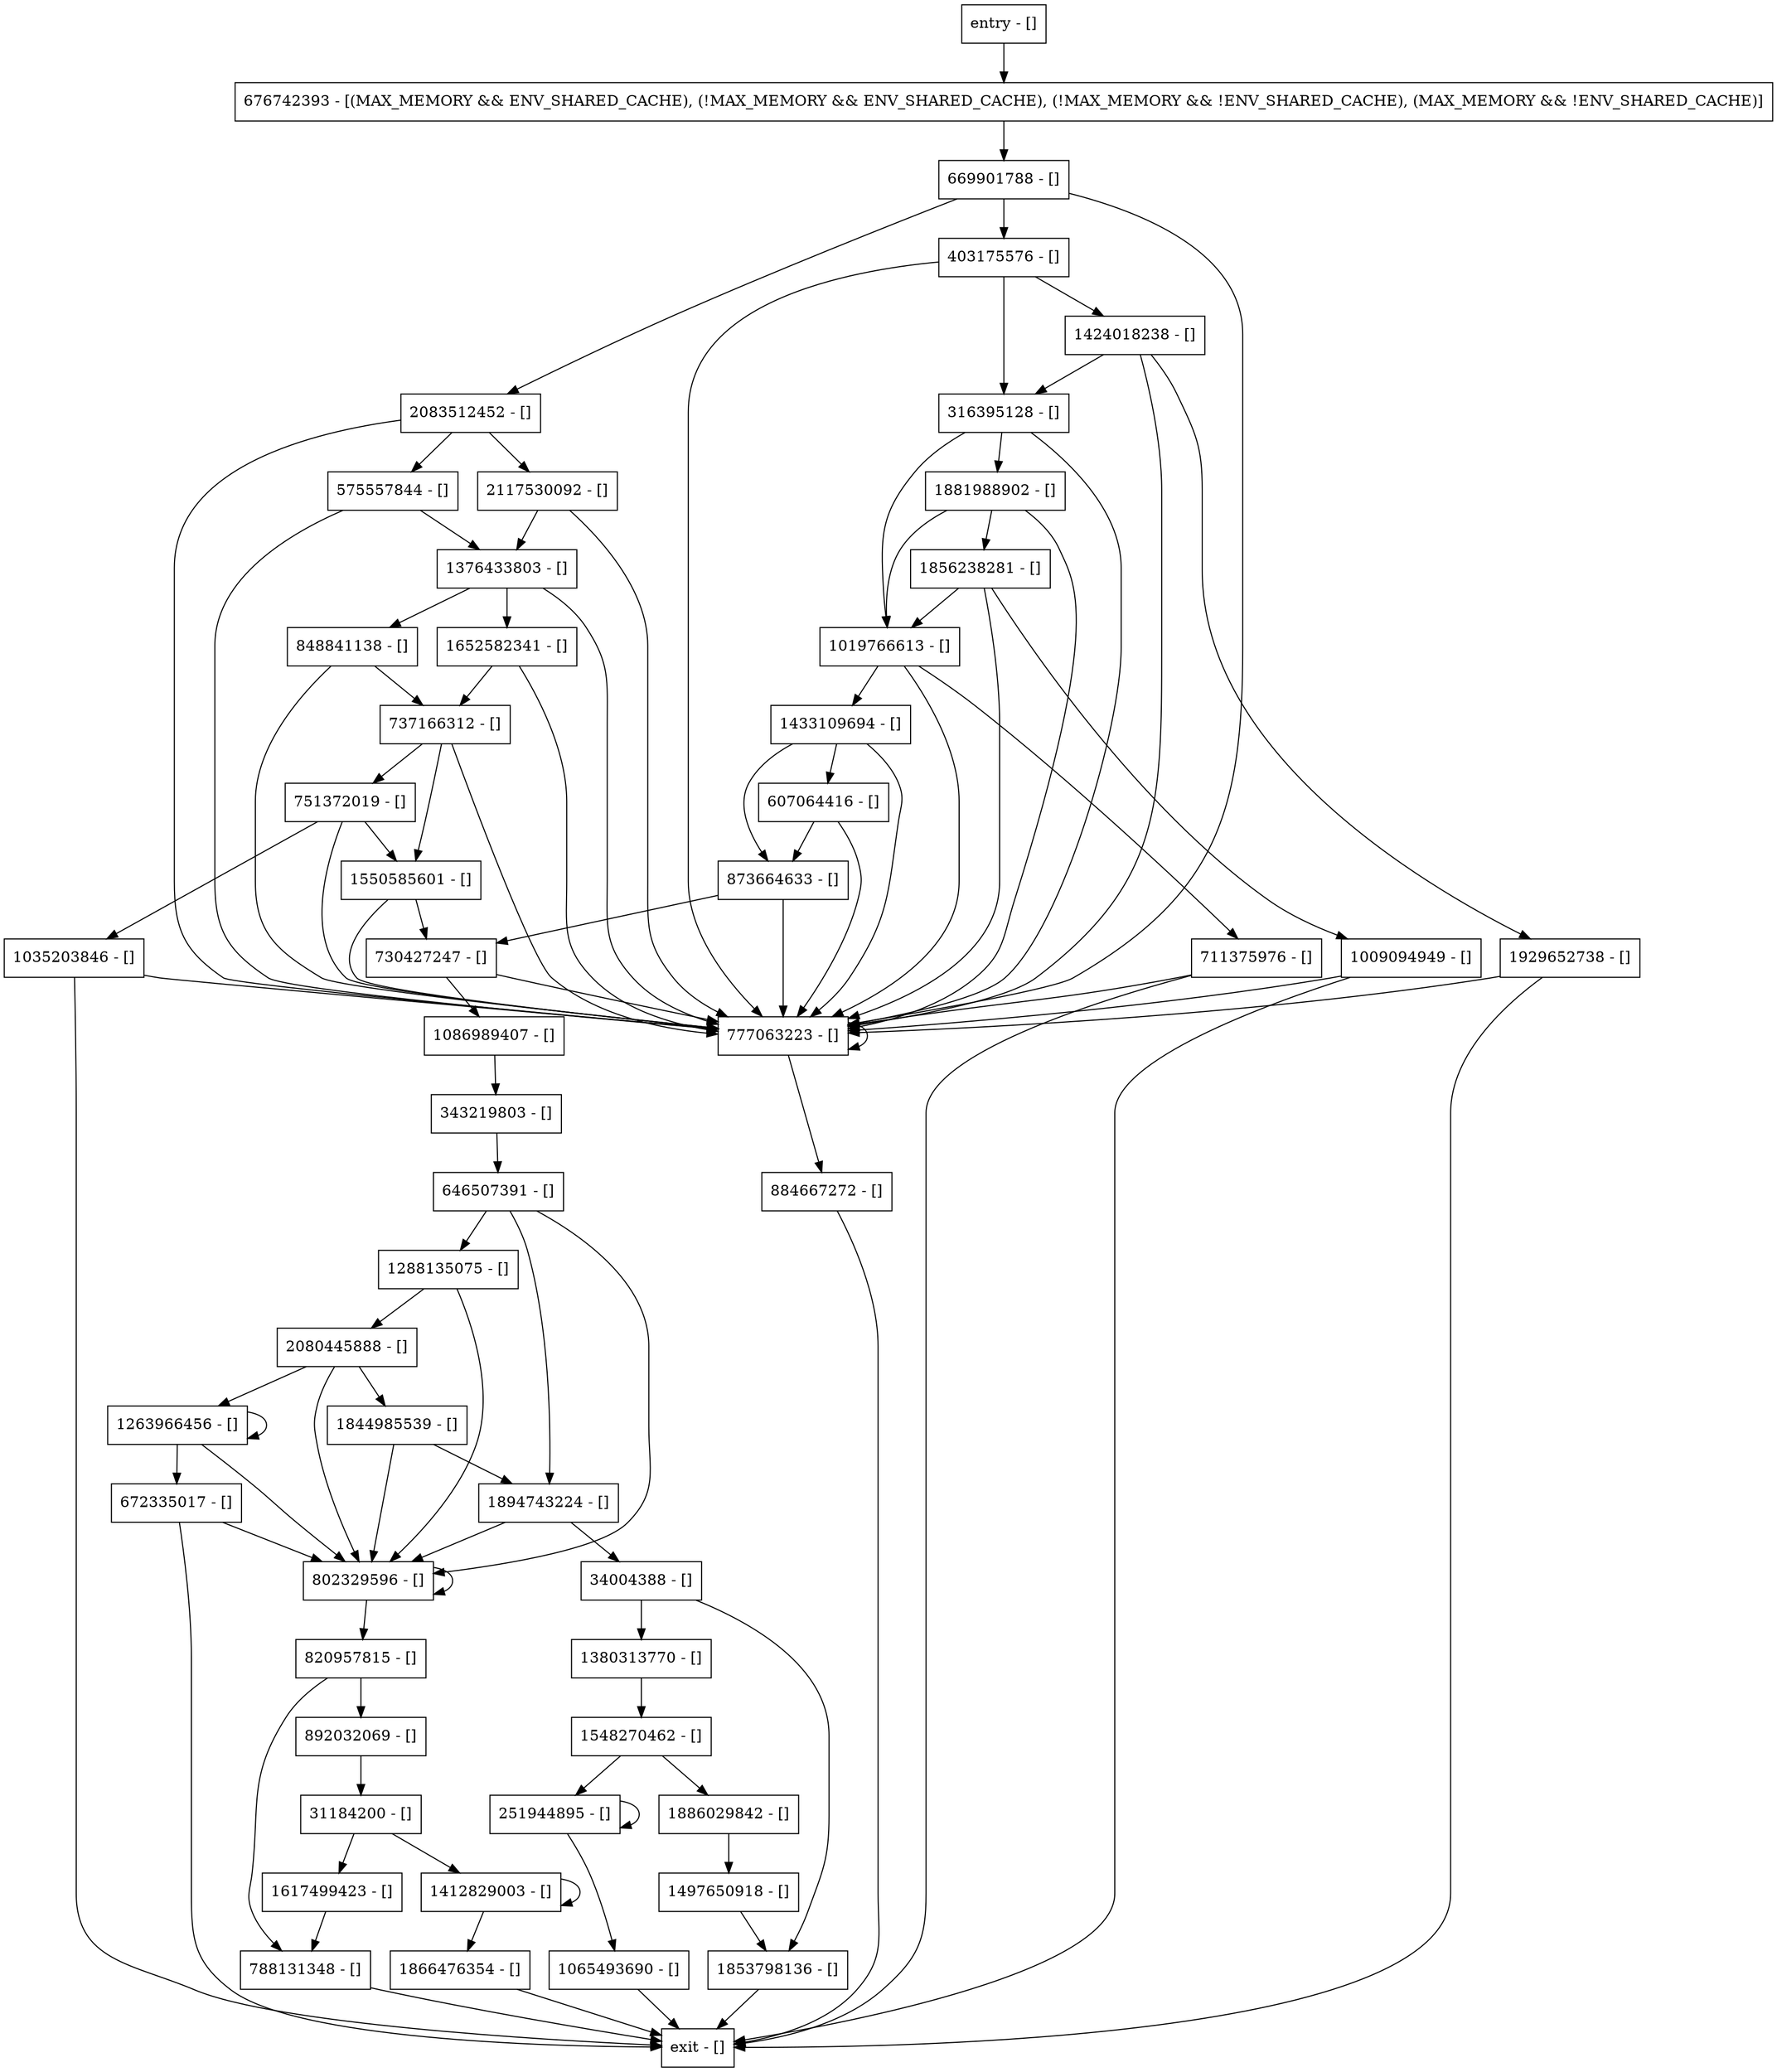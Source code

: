 digraph getEnvironment {
node [shape=record];
672335017 [label="672335017 - []"];
1881988902 [label="1881988902 - []"];
1433109694 [label="1433109694 - []"];
1652582341 [label="1652582341 - []"];
751372019 [label="751372019 - []"];
1886029842 [label="1886029842 - []"];
1035203846 [label="1035203846 - []"];
730427247 [label="730427247 - []"];
34004388 [label="34004388 - []"];
1019766613 [label="1019766613 - []"];
1550585601 [label="1550585601 - []"];
403175576 [label="403175576 - []"];
1412829003 [label="1412829003 - []"];
848841138 [label="848841138 - []"];
788131348 [label="788131348 - []"];
646507391 [label="646507391 - []"];
1424018238 [label="1424018238 - []"];
1376433803 [label="1376433803 - []"];
820957815 [label="820957815 - []"];
607064416 [label="607064416 - []"];
entry [label="entry - []"];
exit [label="exit - []"];
1844985539 [label="1844985539 - []"];
1086989407 [label="1086989407 - []"];
1009094949 [label="1009094949 - []"];
1263966456 [label="1263966456 - []"];
31184200 [label="31184200 - []"];
711375976 [label="711375976 - []"];
1497650918 [label="1497650918 - []"];
669901788 [label="669901788 - []"];
2117530092 [label="2117530092 - []"];
1856238281 [label="1856238281 - []"];
251944895 [label="251944895 - []"];
343219803 [label="343219803 - []"];
2080445888 [label="2080445888 - []"];
802329596 [label="802329596 - []"];
1853798136 [label="1853798136 - []"];
1065493690 [label="1065493690 - []"];
1380313770 [label="1380313770 - []"];
873664633 [label="873664633 - []"];
884667272 [label="884667272 - []"];
676742393 [label="676742393 - [(MAX_MEMORY && ENV_SHARED_CACHE), (!MAX_MEMORY && ENV_SHARED_CACHE), (!MAX_MEMORY && !ENV_SHARED_CACHE), (MAX_MEMORY && !ENV_SHARED_CACHE)]"];
1617499423 [label="1617499423 - []"];
737166312 [label="737166312 - []"];
1929652738 [label="1929652738 - []"];
1288135075 [label="1288135075 - []"];
1548270462 [label="1548270462 - []"];
316395128 [label="316395128 - []"];
2083512452 [label="2083512452 - []"];
892032069 [label="892032069 - []"];
1866476354 [label="1866476354 - []"];
777063223 [label="777063223 - []"];
1894743224 [label="1894743224 - []"];
575557844 [label="575557844 - []"];
entry;
exit;
672335017 -> exit;
672335017 -> 802329596;
1881988902 -> 1019766613;
1881988902 -> 777063223;
1881988902 -> 1856238281;
1433109694 -> 607064416;
1433109694 -> 777063223;
1433109694 -> 873664633;
1652582341 -> 737166312;
1652582341 -> 777063223;
751372019 -> 1550585601;
751372019 -> 777063223;
751372019 -> 1035203846;
1886029842 -> 1497650918;
1035203846 -> exit;
1035203846 -> 777063223;
730427247 -> 1086989407;
730427247 -> 777063223;
34004388 -> 1853798136;
34004388 -> 1380313770;
1019766613 -> 1433109694;
1019766613 -> 777063223;
1019766613 -> 711375976;
1550585601 -> 730427247;
1550585601 -> 777063223;
403175576 -> 777063223;
403175576 -> 1424018238;
403175576 -> 316395128;
1412829003 -> 1866476354;
1412829003 -> 1412829003;
848841138 -> 737166312;
848841138 -> 777063223;
788131348 -> exit;
646507391 -> 802329596;
646507391 -> 1288135075;
646507391 -> 1894743224;
1424018238 -> 1929652738;
1424018238 -> 777063223;
1424018238 -> 316395128;
1376433803 -> 1652582341;
1376433803 -> 848841138;
1376433803 -> 777063223;
820957815 -> 892032069;
820957815 -> 788131348;
607064416 -> 777063223;
607064416 -> 873664633;
entry -> 676742393;
1844985539 -> 802329596;
1844985539 -> 1894743224;
1086989407 -> 343219803;
1009094949 -> exit;
1009094949 -> 777063223;
1263966456 -> 672335017;
1263966456 -> 802329596;
1263966456 -> 1263966456;
31184200 -> 1617499423;
31184200 -> 1412829003;
711375976 -> exit;
711375976 -> 777063223;
1497650918 -> 1853798136;
669901788 -> 2083512452;
669901788 -> 403175576;
669901788 -> 777063223;
2117530092 -> 777063223;
2117530092 -> 1376433803;
1856238281 -> 1019766613;
1856238281 -> 1009094949;
1856238281 -> 777063223;
251944895 -> 1065493690;
251944895 -> 251944895;
343219803 -> 646507391;
2080445888 -> 1844985539;
2080445888 -> 802329596;
2080445888 -> 1263966456;
802329596 -> 820957815;
802329596 -> 802329596;
1853798136 -> exit;
1065493690 -> exit;
1380313770 -> 1548270462;
873664633 -> 730427247;
873664633 -> 777063223;
884667272 -> exit;
676742393 -> 669901788;
1617499423 -> 788131348;
737166312 -> 751372019;
737166312 -> 1550585601;
737166312 -> 777063223;
1929652738 -> exit;
1929652738 -> 777063223;
1288135075 -> 2080445888;
1288135075 -> 802329596;
1548270462 -> 1886029842;
1548270462 -> 251944895;
316395128 -> 1019766613;
316395128 -> 777063223;
316395128 -> 1881988902;
2083512452 -> 777063223;
2083512452 -> 2117530092;
2083512452 -> 575557844;
892032069 -> 31184200;
1866476354 -> exit;
777063223 -> 777063223;
777063223 -> 884667272;
1894743224 -> 34004388;
1894743224 -> 802329596;
575557844 -> 777063223;
575557844 -> 1376433803;
}
